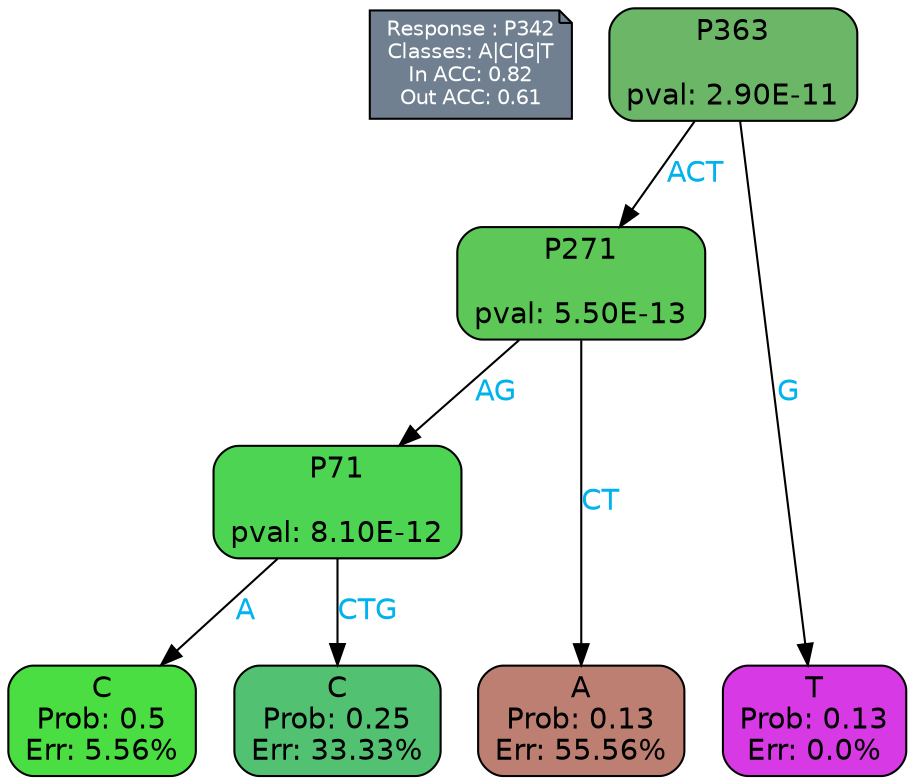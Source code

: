 digraph Tree {
node [shape=box, style="filled, rounded", color="black", fontname=helvetica] ;
graph [ranksep=equally, splines=polylines, bgcolor=transparent, dpi=600] ;
edge [fontname=helvetica] ;
LEGEND [label="Response : P342
Classes: A|C|G|T
In ACC: 0.82
Out ACC: 0.61
",shape=note,align=left,style=filled,fillcolor="slategray",fontcolor="white",fontsize=10];1 [label="P363

pval: 2.90E-11", fillcolor="#6cb668"] ;
2 [label="P271

pval: 5.50E-13", fillcolor="#5dc857"] ;
3 [label="P71

pval: 8.10E-12", fillcolor="#4dd452"] ;
4 [label="C
Prob: 0.5
Err: 5.56%", fillcolor="#4ade42"] ;
5 [label="C
Prob: 0.25
Err: 33.33%", fillcolor="#53c172"] ;
6 [label="A
Prob: 0.13
Err: 55.56%", fillcolor="#bd7f72"] ;
7 [label="T
Prob: 0.13
Err: 0.0%", fillcolor="#d739e5"] ;
1 -> 2 [label="ACT",fontcolor=deepskyblue2] ;
1 -> 7 [label="G",fontcolor=deepskyblue2] ;
2 -> 3 [label="AG",fontcolor=deepskyblue2] ;
2 -> 6 [label="CT",fontcolor=deepskyblue2] ;
3 -> 4 [label="A",fontcolor=deepskyblue2] ;
3 -> 5 [label="CTG",fontcolor=deepskyblue2] ;
{rank = same; 4;5;6;7;}{rank = same; LEGEND;1;}}